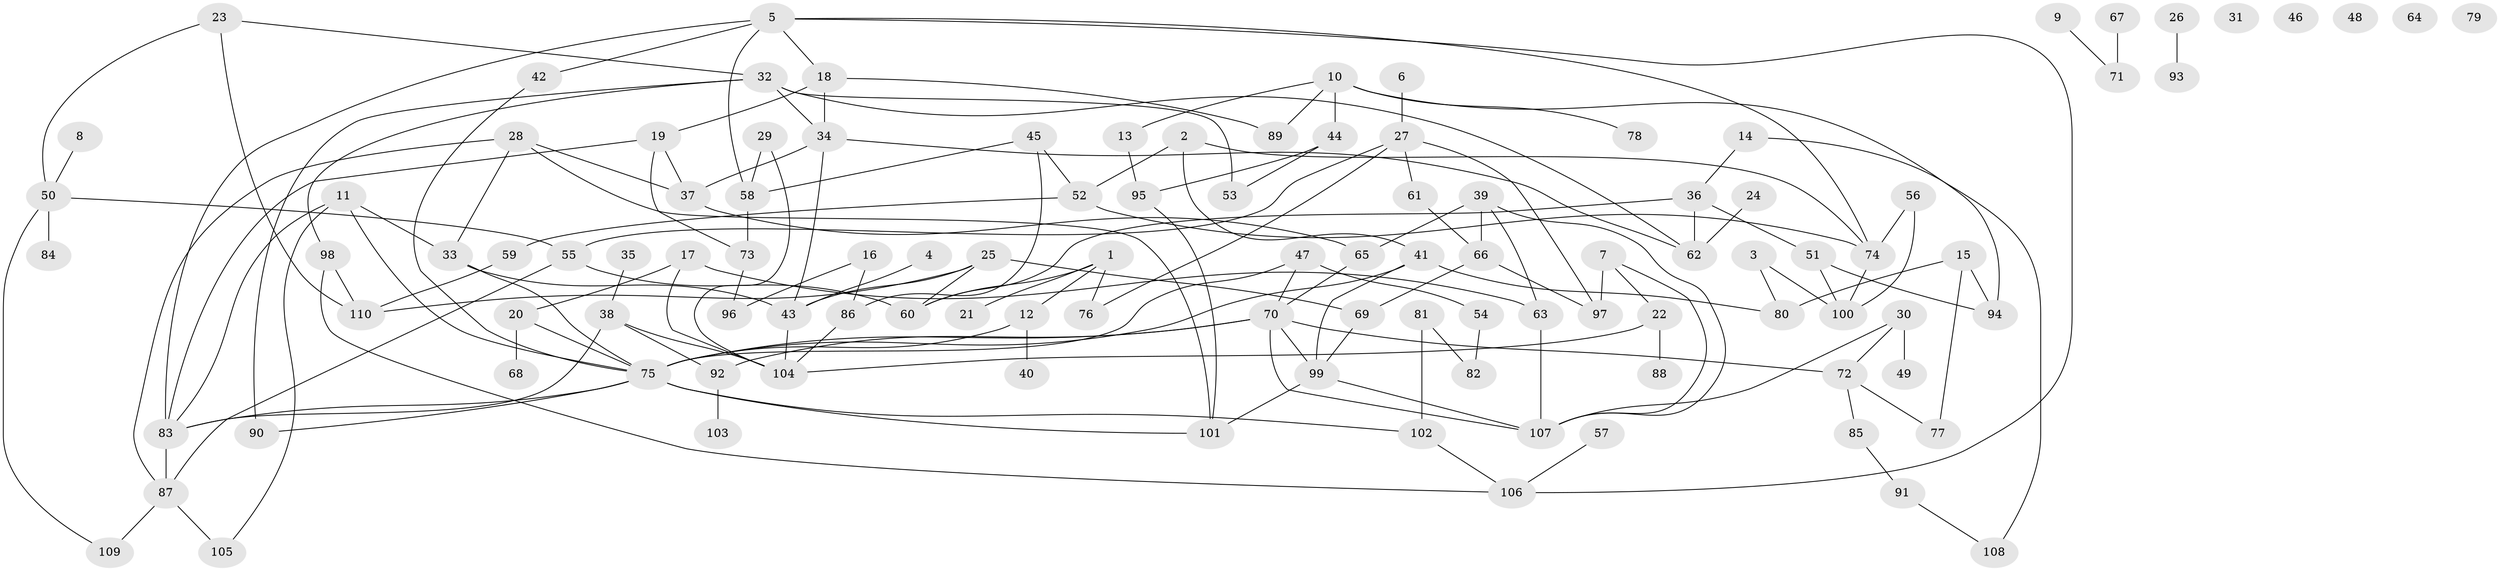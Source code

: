 // coarse degree distribution, {4: 0.2702702702702703, 1: 0.05405405405405406, 5: 0.05405405405405406, 7: 0.02702702702702703, 8: 0.08108108108108109, 3: 0.2702702702702703, 2: 0.16216216216216217, 12: 0.02702702702702703, 6: 0.02702702702702703, 9: 0.02702702702702703}
// Generated by graph-tools (version 1.1) at 2025/35/03/04/25 23:35:56]
// undirected, 110 vertices, 161 edges
graph export_dot {
  node [color=gray90,style=filled];
  1;
  2;
  3;
  4;
  5;
  6;
  7;
  8;
  9;
  10;
  11;
  12;
  13;
  14;
  15;
  16;
  17;
  18;
  19;
  20;
  21;
  22;
  23;
  24;
  25;
  26;
  27;
  28;
  29;
  30;
  31;
  32;
  33;
  34;
  35;
  36;
  37;
  38;
  39;
  40;
  41;
  42;
  43;
  44;
  45;
  46;
  47;
  48;
  49;
  50;
  51;
  52;
  53;
  54;
  55;
  56;
  57;
  58;
  59;
  60;
  61;
  62;
  63;
  64;
  65;
  66;
  67;
  68;
  69;
  70;
  71;
  72;
  73;
  74;
  75;
  76;
  77;
  78;
  79;
  80;
  81;
  82;
  83;
  84;
  85;
  86;
  87;
  88;
  89;
  90;
  91;
  92;
  93;
  94;
  95;
  96;
  97;
  98;
  99;
  100;
  101;
  102;
  103;
  104;
  105;
  106;
  107;
  108;
  109;
  110;
  1 -- 12;
  1 -- 21;
  1 -- 60;
  1 -- 76;
  2 -- 41;
  2 -- 52;
  2 -- 74;
  3 -- 80;
  3 -- 100;
  4 -- 43;
  5 -- 18;
  5 -- 42;
  5 -- 58;
  5 -- 74;
  5 -- 83;
  5 -- 106;
  6 -- 27;
  7 -- 22;
  7 -- 97;
  7 -- 107;
  8 -- 50;
  9 -- 71;
  10 -- 13;
  10 -- 44;
  10 -- 78;
  10 -- 89;
  10 -- 94;
  11 -- 33;
  11 -- 75;
  11 -- 83;
  11 -- 105;
  12 -- 40;
  12 -- 75;
  13 -- 95;
  14 -- 36;
  14 -- 108;
  15 -- 77;
  15 -- 80;
  15 -- 94;
  16 -- 86;
  16 -- 96;
  17 -- 20;
  17 -- 63;
  17 -- 104;
  18 -- 19;
  18 -- 34;
  18 -- 89;
  19 -- 37;
  19 -- 73;
  19 -- 83;
  20 -- 68;
  20 -- 75;
  22 -- 88;
  22 -- 104;
  23 -- 32;
  23 -- 50;
  23 -- 110;
  24 -- 62;
  25 -- 43;
  25 -- 60;
  25 -- 69;
  25 -- 110;
  26 -- 93;
  27 -- 55;
  27 -- 61;
  27 -- 76;
  27 -- 97;
  28 -- 33;
  28 -- 37;
  28 -- 87;
  28 -- 101;
  29 -- 58;
  29 -- 104;
  30 -- 49;
  30 -- 72;
  30 -- 107;
  32 -- 34;
  32 -- 53;
  32 -- 62;
  32 -- 90;
  32 -- 98;
  33 -- 43;
  33 -- 75;
  34 -- 37;
  34 -- 43;
  34 -- 62;
  35 -- 38;
  36 -- 51;
  36 -- 60;
  36 -- 62;
  37 -- 65;
  38 -- 83;
  38 -- 92;
  38 -- 104;
  39 -- 63;
  39 -- 65;
  39 -- 66;
  39 -- 107;
  41 -- 75;
  41 -- 80;
  41 -- 99;
  42 -- 75;
  43 -- 104;
  44 -- 53;
  44 -- 95;
  45 -- 52;
  45 -- 58;
  45 -- 86;
  47 -- 54;
  47 -- 70;
  47 -- 75;
  50 -- 55;
  50 -- 84;
  50 -- 109;
  51 -- 94;
  51 -- 100;
  52 -- 59;
  52 -- 74;
  54 -- 82;
  55 -- 60;
  55 -- 87;
  56 -- 74;
  56 -- 100;
  57 -- 106;
  58 -- 73;
  59 -- 110;
  61 -- 66;
  63 -- 107;
  65 -- 70;
  66 -- 69;
  66 -- 97;
  67 -- 71;
  69 -- 99;
  70 -- 72;
  70 -- 75;
  70 -- 92;
  70 -- 99;
  70 -- 107;
  72 -- 77;
  72 -- 85;
  73 -- 96;
  74 -- 100;
  75 -- 83;
  75 -- 90;
  75 -- 101;
  75 -- 102;
  81 -- 82;
  81 -- 102;
  83 -- 87;
  85 -- 91;
  86 -- 104;
  87 -- 105;
  87 -- 109;
  91 -- 108;
  92 -- 103;
  95 -- 101;
  98 -- 106;
  98 -- 110;
  99 -- 101;
  99 -- 107;
  102 -- 106;
}
